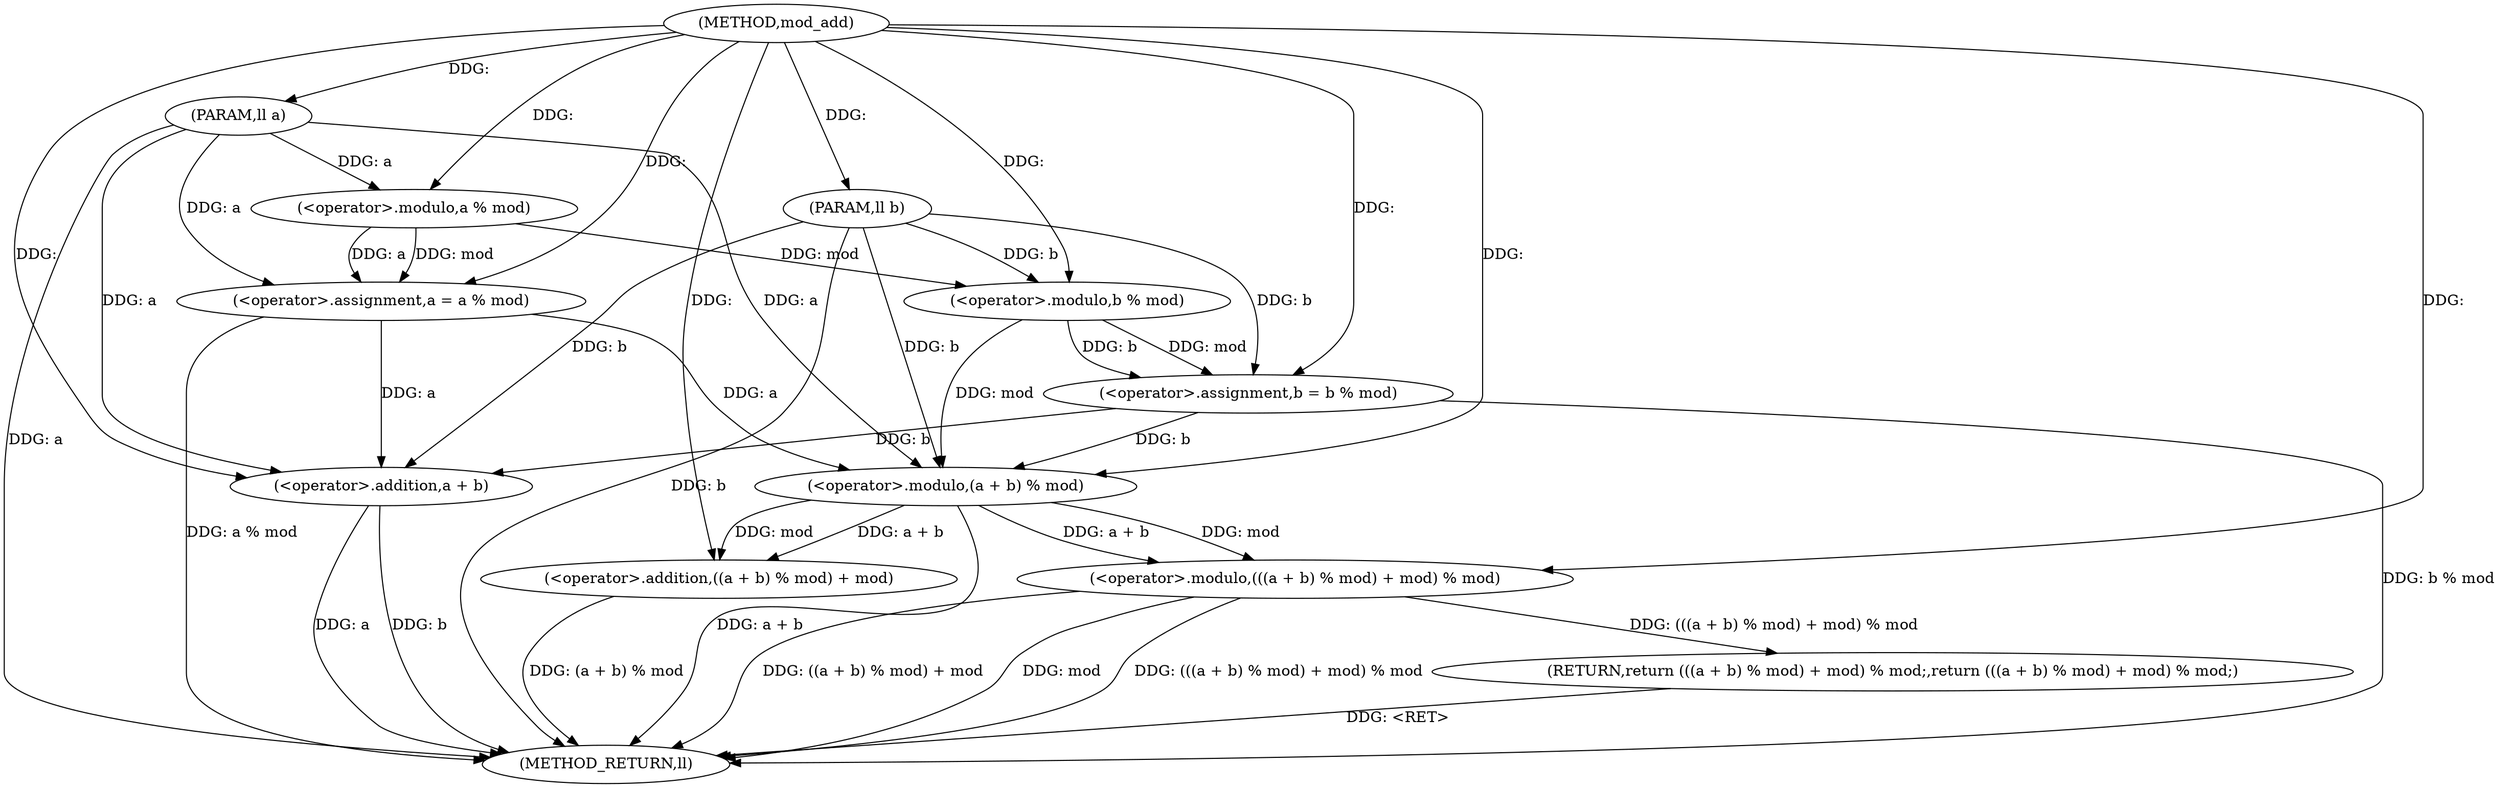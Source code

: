digraph "mod_add" {  
"1000152" [label = "(METHOD,mod_add)" ]
"1000176" [label = "(METHOD_RETURN,ll)" ]
"1000153" [label = "(PARAM,ll a)" ]
"1000154" [label = "(PARAM,ll b)" ]
"1000156" [label = "(<operator>.assignment,a = a % mod)" ]
"1000161" [label = "(<operator>.assignment,b = b % mod)" ]
"1000166" [label = "(RETURN,return (((a + b) % mod) + mod) % mod;,return (((a + b) % mod) + mod) % mod;)" ]
"1000167" [label = "(<operator>.modulo,(((a + b) % mod) + mod) % mod)" ]
"1000158" [label = "(<operator>.modulo,a % mod)" ]
"1000163" [label = "(<operator>.modulo,b % mod)" ]
"1000168" [label = "(<operator>.addition,((a + b) % mod) + mod)" ]
"1000169" [label = "(<operator>.modulo,(a + b) % mod)" ]
"1000170" [label = "(<operator>.addition,a + b)" ]
  "1000166" -> "1000176"  [ label = "DDG: <RET>"] 
  "1000153" -> "1000176"  [ label = "DDG: a"] 
  "1000154" -> "1000176"  [ label = "DDG: b"] 
  "1000156" -> "1000176"  [ label = "DDG: a % mod"] 
  "1000161" -> "1000176"  [ label = "DDG: b % mod"] 
  "1000170" -> "1000176"  [ label = "DDG: a"] 
  "1000170" -> "1000176"  [ label = "DDG: b"] 
  "1000169" -> "1000176"  [ label = "DDG: a + b"] 
  "1000168" -> "1000176"  [ label = "DDG: (a + b) % mod"] 
  "1000167" -> "1000176"  [ label = "DDG: ((a + b) % mod) + mod"] 
  "1000167" -> "1000176"  [ label = "DDG: mod"] 
  "1000167" -> "1000176"  [ label = "DDG: (((a + b) % mod) + mod) % mod"] 
  "1000152" -> "1000153"  [ label = "DDG: "] 
  "1000152" -> "1000154"  [ label = "DDG: "] 
  "1000158" -> "1000156"  [ label = "DDG: mod"] 
  "1000158" -> "1000156"  [ label = "DDG: a"] 
  "1000163" -> "1000161"  [ label = "DDG: b"] 
  "1000163" -> "1000161"  [ label = "DDG: mod"] 
  "1000167" -> "1000166"  [ label = "DDG: (((a + b) % mod) + mod) % mod"] 
  "1000153" -> "1000156"  [ label = "DDG: a"] 
  "1000152" -> "1000156"  [ label = "DDG: "] 
  "1000154" -> "1000161"  [ label = "DDG: b"] 
  "1000152" -> "1000161"  [ label = "DDG: "] 
  "1000153" -> "1000158"  [ label = "DDG: a"] 
  "1000152" -> "1000158"  [ label = "DDG: "] 
  "1000154" -> "1000163"  [ label = "DDG: b"] 
  "1000152" -> "1000163"  [ label = "DDG: "] 
  "1000158" -> "1000163"  [ label = "DDG: mod"] 
  "1000169" -> "1000167"  [ label = "DDG: mod"] 
  "1000152" -> "1000167"  [ label = "DDG: "] 
  "1000169" -> "1000167"  [ label = "DDG: a + b"] 
  "1000169" -> "1000168"  [ label = "DDG: a + b"] 
  "1000169" -> "1000168"  [ label = "DDG: mod"] 
  "1000152" -> "1000168"  [ label = "DDG: "] 
  "1000156" -> "1000169"  [ label = "DDG: a"] 
  "1000153" -> "1000169"  [ label = "DDG: a"] 
  "1000152" -> "1000169"  [ label = "DDG: "] 
  "1000161" -> "1000169"  [ label = "DDG: b"] 
  "1000154" -> "1000169"  [ label = "DDG: b"] 
  "1000163" -> "1000169"  [ label = "DDG: mod"] 
  "1000156" -> "1000170"  [ label = "DDG: a"] 
  "1000153" -> "1000170"  [ label = "DDG: a"] 
  "1000152" -> "1000170"  [ label = "DDG: "] 
  "1000161" -> "1000170"  [ label = "DDG: b"] 
  "1000154" -> "1000170"  [ label = "DDG: b"] 
}
